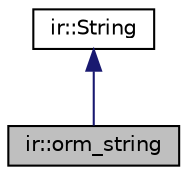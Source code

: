 digraph "ir::orm_string"
{
 // LATEX_PDF_SIZE
  edge [fontname="Helvetica",fontsize="10",labelfontname="Helvetica",labelfontsize="10"];
  node [fontname="Helvetica",fontsize="10",shape=record];
  Node1 [label="ir::orm_string",height=0.2,width=0.4,color="black", fillcolor="grey75", style="filled", fontcolor="black",tooltip="ORM wrapper for the string data."];
  Node2 -> Node1 [dir="back",color="midnightblue",fontsize="10",style="solid",fontname="Helvetica"];
  Node2 [label="ir::String",height=0.2,width=0.4,color="black", fillcolor="white", style="filled",URL="$structir_1_1_string.html",tooltip="Table of interned stirngs for different purposes."];
}
